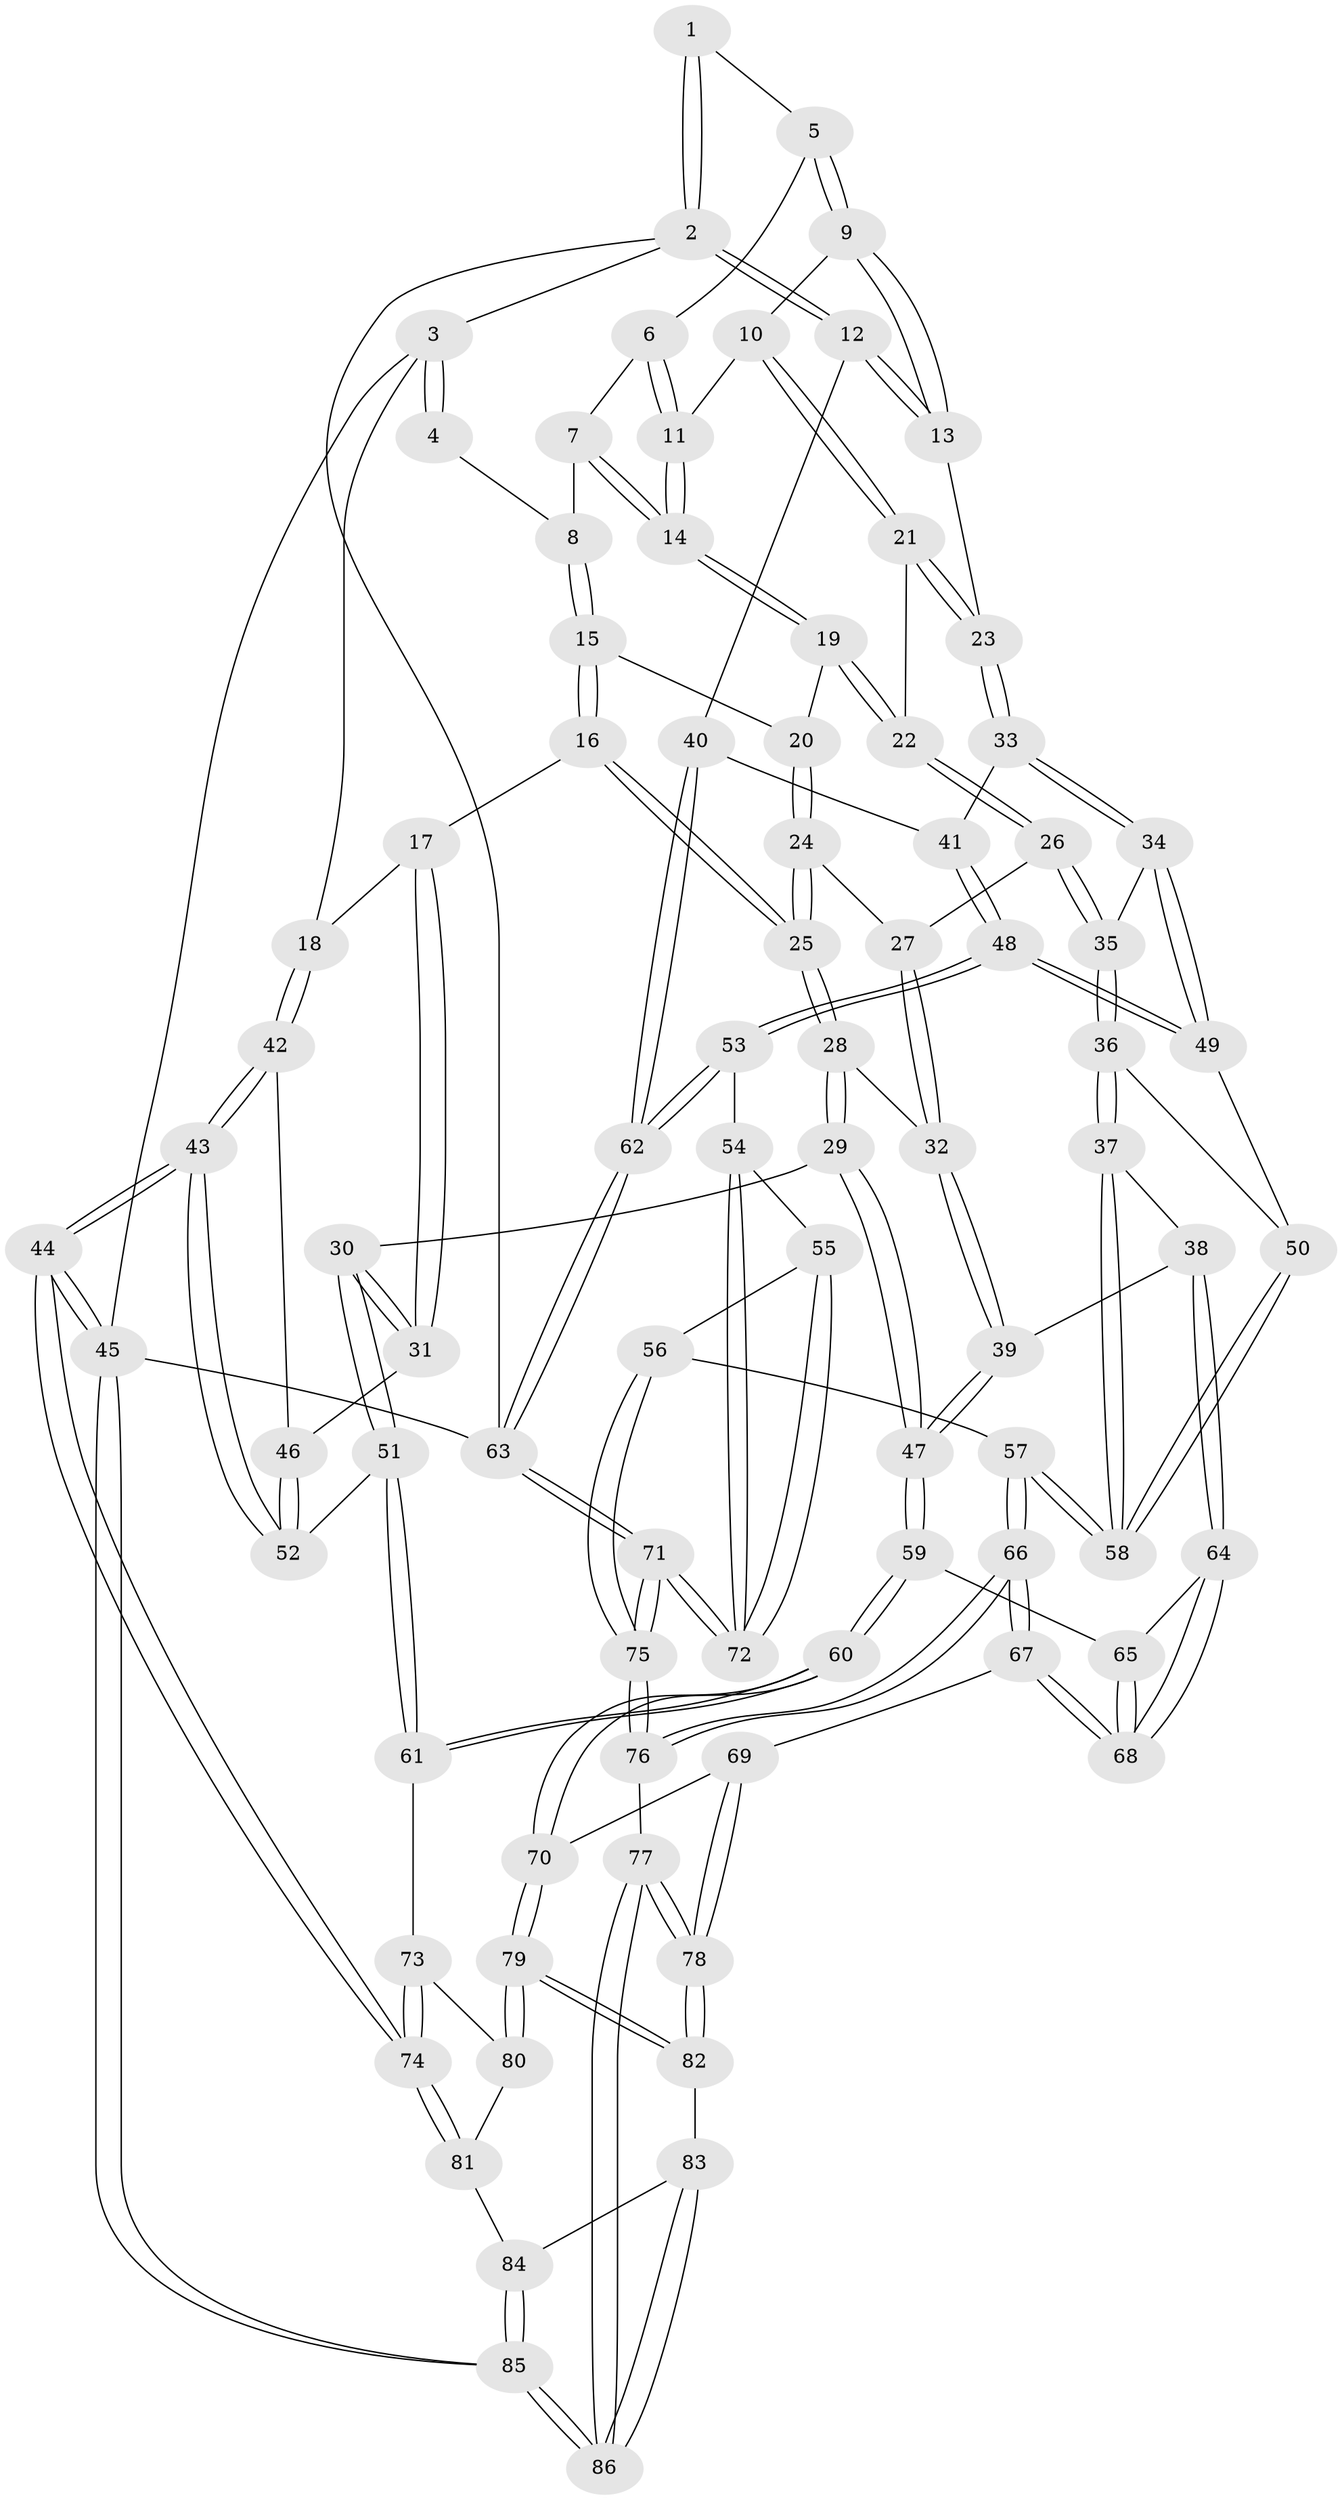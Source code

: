 // coarse degree distribution, {3: 0.4074074074074074, 7: 0.037037037037037035, 4: 0.37037037037037035, 6: 0.037037037037037035, 2: 0.14814814814814814}
// Generated by graph-tools (version 1.1) at 2025/54/03/04/25 22:54:31]
// undirected, 86 vertices, 212 edges
graph export_dot {
  node [color=gray90,style=filled];
  1 [pos="+0.9538280470678182+0"];
  2 [pos="+1+0"];
  3 [pos="+0+0"];
  4 [pos="+0.4020393375345914+0"];
  5 [pos="+0.8994917231956658+0"];
  6 [pos="+0.6167366935462469+0.056728240531416355"];
  7 [pos="+0.5667105577373688+0.05337887322573134"];
  8 [pos="+0.4397586751506855+0"];
  9 [pos="+0.8508598081298239+0"];
  10 [pos="+0.7394972643649+0.08566514091703029"];
  11 [pos="+0.6971890389754694+0.1027951309946365"];
  12 [pos="+1+0.28627588286645306"];
  13 [pos="+0.872854325100489+0.12139438113058144"];
  14 [pos="+0.6214278701507736+0.2212400584945253"];
  15 [pos="+0.41978753171761657+0.09343883948515451"];
  16 [pos="+0.3465860575094223+0.22198885608992527"];
  17 [pos="+0.14122752939151287+0.18325449597331944"];
  18 [pos="+0+0"];
  19 [pos="+0.6206918542900678+0.22548306039047658"];
  20 [pos="+0.5811994752841859+0.2251869795030452"];
  21 [pos="+0.7689129163163291+0.28898845302948967"];
  22 [pos="+0.6729735605677485+0.28654673703538275"];
  23 [pos="+0.8382803167921434+0.3078567558883181"];
  24 [pos="+0.4370545954625346+0.30800733708985656"];
  25 [pos="+0.38547327787872454+0.31077445626504663"];
  26 [pos="+0.6321854453686427+0.35743207595022347"];
  27 [pos="+0.5409924899553091+0.3674297941768607"];
  28 [pos="+0.37679254212230173+0.33777667511256326"];
  29 [pos="+0.27894792608017976+0.4771105150314815"];
  30 [pos="+0.20078660740820056+0.46697734593047174"];
  31 [pos="+0.18275504756803884+0.45318323250866477"];
  32 [pos="+0.5094529112953048+0.4675546721179256"];
  33 [pos="+0.8590074736064849+0.32952080309355936"];
  34 [pos="+0.7738786301591886+0.48128906247506886"];
  35 [pos="+0.6351555074509656+0.4067253570502934"];
  36 [pos="+0.5882692822020217+0.5179265798871608"];
  37 [pos="+0.5683985257775481+0.5353352130173943"];
  38 [pos="+0.5610417080939352+0.534844173123424"];
  39 [pos="+0.516291551047285+0.4883684221555892"];
  40 [pos="+1+0.3282239303121045"];
  41 [pos="+0.9861242527281022+0.3617615365060288"];
  42 [pos="+0+0.3444845583627793"];
  43 [pos="+0+0.6712189080267061"];
  44 [pos="+0+1"];
  45 [pos="+0+1"];
  46 [pos="+0.016138546393651285+0.43911871059761204"];
  47 [pos="+0.29510152086286917+0.5004286780119795"];
  48 [pos="+0.891982167465811+0.6248731990434423"];
  49 [pos="+0.7696873788484605+0.5119313238732521"];
  50 [pos="+0.7673653894728576+0.5132738681801636"];
  51 [pos="+0.0919321625104779+0.6622319570609733"];
  52 [pos="+0.05100755835604858+0.6515450460145858"];
  53 [pos="+0.8923700288946405+0.6261716398457086"];
  54 [pos="+0.8779627756275555+0.6357282795760354"];
  55 [pos="+0.7067731482180185+0.706382918936426"];
  56 [pos="+0.6867510321941475+0.7043579740020064"];
  57 [pos="+0.6641566299593512+0.6972597958794969"];
  58 [pos="+0.6613879683822433+0.6818953821367248"];
  59 [pos="+0.3287787937870619+0.5866856158214823"];
  60 [pos="+0.30007005275721205+0.7485461668245302"];
  61 [pos="+0.11829786666524264+0.7007828330345932"];
  62 [pos="+1+0.8629528613212478"];
  63 [pos="+1+1"];
  64 [pos="+0.50739384166337+0.5778009348499739"];
  65 [pos="+0.3986673481463447+0.592125612199011"];
  66 [pos="+0.6179091173876928+0.737317954800353"];
  67 [pos="+0.49902125258106195+0.7394439837786815"];
  68 [pos="+0.495710386621856+0.7128905294807658"];
  69 [pos="+0.4903359514632518+0.7453215937206821"];
  70 [pos="+0.3034853501764431+0.7550302212151855"];
  71 [pos="+1+1"];
  72 [pos="+0.8103715838625255+0.8057785419086242"];
  73 [pos="+0.06949109400348817+0.8146444018139326"];
  74 [pos="+0.029758854879991765+0.8593216066727865"];
  75 [pos="+0.8291191596442542+1"];
  76 [pos="+0.6281614857169528+1"];
  77 [pos="+0.5897746066161972+1"];
  78 [pos="+0.5054813387096843+1"];
  79 [pos="+0.2993410814877985+0.8100811214638126"];
  80 [pos="+0.16579806938596978+0.842305425845334"];
  81 [pos="+0.14447329318654414+0.8903381493859118"];
  82 [pos="+0.30663291049299457+0.8568412820644614"];
  83 [pos="+0.23979910896021+0.9256913368767428"];
  84 [pos="+0.15784036442515142+0.9065174889864759"];
  85 [pos="+0+1"];
  86 [pos="+0.05121324524839001+1"];
  1 -- 2;
  1 -- 2;
  1 -- 5;
  2 -- 3;
  2 -- 12;
  2 -- 12;
  2 -- 63;
  3 -- 4;
  3 -- 4;
  3 -- 18;
  3 -- 45;
  4 -- 8;
  5 -- 6;
  5 -- 9;
  5 -- 9;
  6 -- 7;
  6 -- 11;
  6 -- 11;
  7 -- 8;
  7 -- 14;
  7 -- 14;
  8 -- 15;
  8 -- 15;
  9 -- 10;
  9 -- 13;
  9 -- 13;
  10 -- 11;
  10 -- 21;
  10 -- 21;
  11 -- 14;
  11 -- 14;
  12 -- 13;
  12 -- 13;
  12 -- 40;
  13 -- 23;
  14 -- 19;
  14 -- 19;
  15 -- 16;
  15 -- 16;
  15 -- 20;
  16 -- 17;
  16 -- 25;
  16 -- 25;
  17 -- 18;
  17 -- 31;
  17 -- 31;
  18 -- 42;
  18 -- 42;
  19 -- 20;
  19 -- 22;
  19 -- 22;
  20 -- 24;
  20 -- 24;
  21 -- 22;
  21 -- 23;
  21 -- 23;
  22 -- 26;
  22 -- 26;
  23 -- 33;
  23 -- 33;
  24 -- 25;
  24 -- 25;
  24 -- 27;
  25 -- 28;
  25 -- 28;
  26 -- 27;
  26 -- 35;
  26 -- 35;
  27 -- 32;
  27 -- 32;
  28 -- 29;
  28 -- 29;
  28 -- 32;
  29 -- 30;
  29 -- 47;
  29 -- 47;
  30 -- 31;
  30 -- 31;
  30 -- 51;
  30 -- 51;
  31 -- 46;
  32 -- 39;
  32 -- 39;
  33 -- 34;
  33 -- 34;
  33 -- 41;
  34 -- 35;
  34 -- 49;
  34 -- 49;
  35 -- 36;
  35 -- 36;
  36 -- 37;
  36 -- 37;
  36 -- 50;
  37 -- 38;
  37 -- 58;
  37 -- 58;
  38 -- 39;
  38 -- 64;
  38 -- 64;
  39 -- 47;
  39 -- 47;
  40 -- 41;
  40 -- 62;
  40 -- 62;
  41 -- 48;
  41 -- 48;
  42 -- 43;
  42 -- 43;
  42 -- 46;
  43 -- 44;
  43 -- 44;
  43 -- 52;
  43 -- 52;
  44 -- 45;
  44 -- 45;
  44 -- 74;
  44 -- 74;
  45 -- 85;
  45 -- 85;
  45 -- 63;
  46 -- 52;
  46 -- 52;
  47 -- 59;
  47 -- 59;
  48 -- 49;
  48 -- 49;
  48 -- 53;
  48 -- 53;
  49 -- 50;
  50 -- 58;
  50 -- 58;
  51 -- 52;
  51 -- 61;
  51 -- 61;
  53 -- 54;
  53 -- 62;
  53 -- 62;
  54 -- 55;
  54 -- 72;
  54 -- 72;
  55 -- 56;
  55 -- 72;
  55 -- 72;
  56 -- 57;
  56 -- 75;
  56 -- 75;
  57 -- 58;
  57 -- 58;
  57 -- 66;
  57 -- 66;
  59 -- 60;
  59 -- 60;
  59 -- 65;
  60 -- 61;
  60 -- 61;
  60 -- 70;
  60 -- 70;
  61 -- 73;
  62 -- 63;
  62 -- 63;
  63 -- 71;
  63 -- 71;
  64 -- 65;
  64 -- 68;
  64 -- 68;
  65 -- 68;
  65 -- 68;
  66 -- 67;
  66 -- 67;
  66 -- 76;
  66 -- 76;
  67 -- 68;
  67 -- 68;
  67 -- 69;
  69 -- 70;
  69 -- 78;
  69 -- 78;
  70 -- 79;
  70 -- 79;
  71 -- 72;
  71 -- 72;
  71 -- 75;
  71 -- 75;
  73 -- 74;
  73 -- 74;
  73 -- 80;
  74 -- 81;
  74 -- 81;
  75 -- 76;
  75 -- 76;
  76 -- 77;
  77 -- 78;
  77 -- 78;
  77 -- 86;
  77 -- 86;
  78 -- 82;
  78 -- 82;
  79 -- 80;
  79 -- 80;
  79 -- 82;
  79 -- 82;
  80 -- 81;
  81 -- 84;
  82 -- 83;
  83 -- 84;
  83 -- 86;
  83 -- 86;
  84 -- 85;
  84 -- 85;
  85 -- 86;
  85 -- 86;
}
